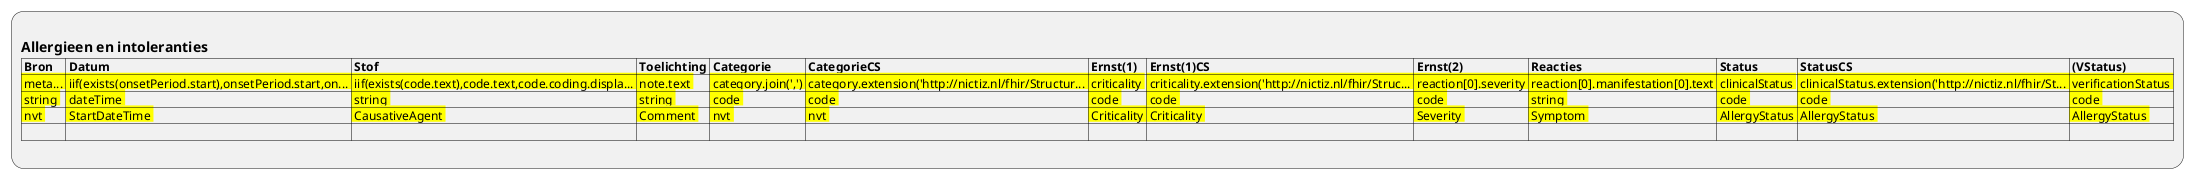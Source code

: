 @startuml ViewDefinition-AllergyIntolerance
:
== Allergieen en intoleranties
|= Bron |= Datum |= Stof |= Toelichting |= Categorie |= CategorieCS |= Ernst(1) |= Ernst(1)CS |= Ernst(2) |= Reacties |= Status |= StatusCS |= (VStatus) |
|<back:yellow> meta... |<back:yellow> iif(exists(onsetPeriod.start),onsetPeriod.start,on... |<back:yellow> iif(exists(code.text),code.text,code.coding.displa... |<back:yellow> note.text |<back:yellow> category.join(',') |<back:yellow> category.extension('http://nictiz.nl/fhir/Structur... |<back:yellow> criticality |<back:yellow> criticality.extension('http://nictiz.nl/fhir/Struc... |<back:yellow> reaction[0].severity |<back:yellow> reaction[0].manifestation[0].text |<back:yellow> clinicalStatus |<back:yellow> clinicalStatus.extension('http://nictiz.nl/fhir/St... |<back:yellow> verificationStatus |
|<back:yellow> string |<back:yellow> dateTime |<back:yellow> string |<back:yellow> string |<back:yellow> code |<back:yellow> code |<back:yellow> code |<back:yellow> code |<back:yellow> code |<back:yellow> string |<back:yellow> code |<back:yellow> code |<back:yellow> code |
|<back:yellow> nvt |<back:yellow> StartDateTime |<back:yellow> CausativeAgent |<back:yellow> Comment |<back:yellow> nvt |<back:yellow> nvt |<back:yellow> Criticality |<back:yellow> Criticality |<back:yellow> Severity |<back:yellow> Symptom |<back:yellow> AllergyStatus |<back:yellow> AllergyStatus |<back:yellow> AllergyStatus |
| |
;
@enduml